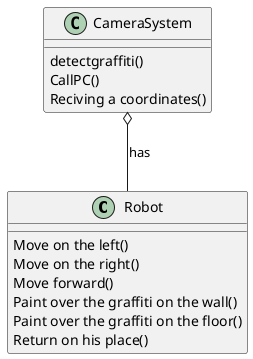 @startuml
Class Robot{
Move on the left()
Move on the right()
Move forward()
Paint over the graffiti on the wall()
Paint over the graffiti on the floor()
Return on his place()
}
Class CameraSystem{
detectgraffiti()
CallPC()
Reciving a coordinates() 
}
CameraSystem o-- Robot: has
@enduml
